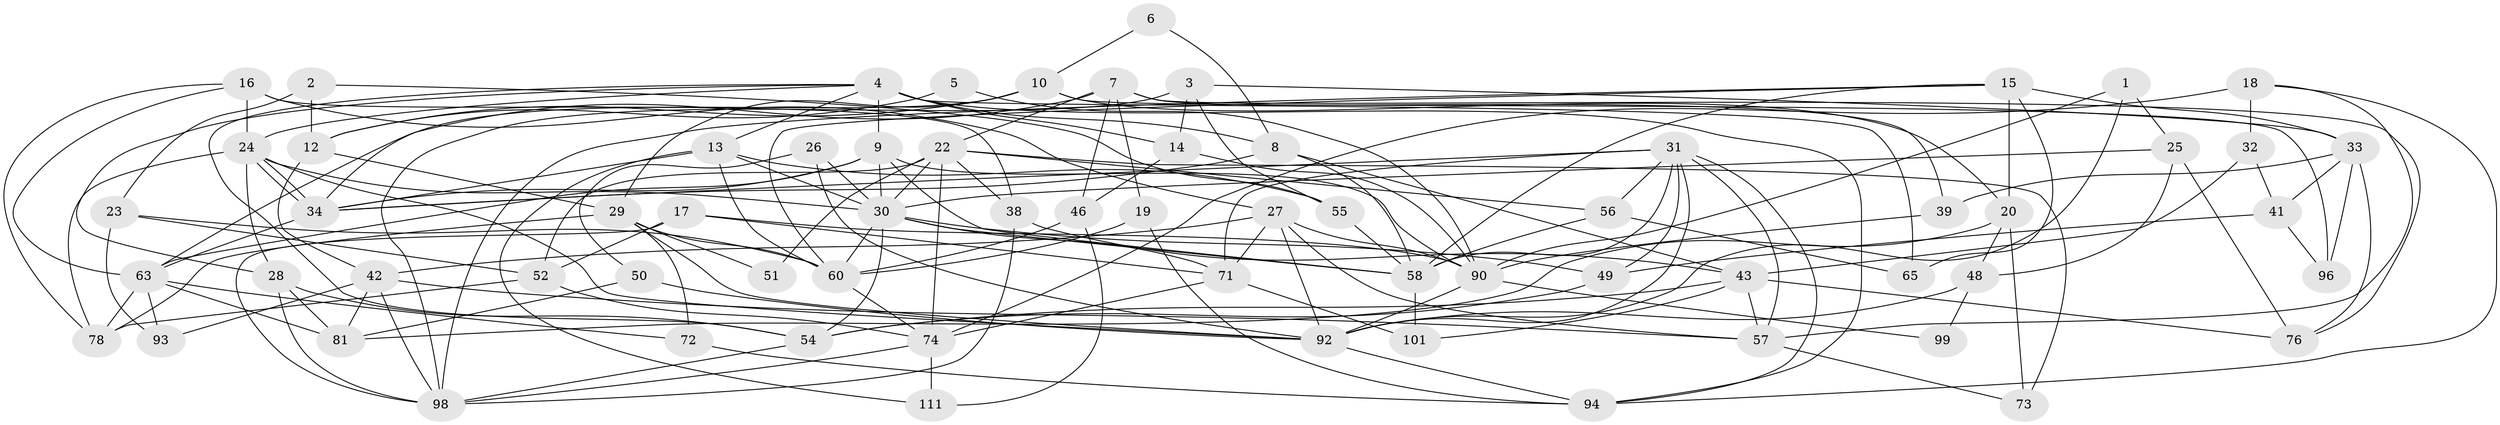 // Generated by graph-tools (version 1.1) at 2025/24/03/03/25 07:24:03]
// undirected, 67 vertices, 171 edges
graph export_dot {
graph [start="1"]
  node [color=gray90,style=filled];
  1 [super="+36"];
  2;
  3 [super="+44"];
  4 [super="+88"];
  5;
  6;
  7 [super="+70"];
  8 [super="+35"];
  9 [super="+40"];
  10 [super="+11"];
  12;
  13 [super="+53"];
  14 [super="+91"];
  15 [super="+64"];
  16;
  17 [super="+21"];
  18 [super="+59"];
  19;
  20 [super="+106"];
  22 [super="+69"];
  23 [super="+84"];
  24 [super="+86"];
  25;
  26;
  27 [super="+45"];
  28 [super="+109"];
  29 [super="+61"];
  30 [super="+82"];
  31 [super="+37"];
  32;
  33 [super="+62"];
  34 [super="+47"];
  38 [super="+105"];
  39;
  41 [super="+89"];
  42;
  43 [super="+102"];
  46 [super="+79"];
  48;
  49;
  50 [super="+97"];
  51;
  52 [super="+87"];
  54 [super="+67"];
  55;
  56 [super="+66"];
  57 [super="+75"];
  58 [super="+80"];
  60 [super="+68"];
  63 [super="+107"];
  65 [super="+77"];
  71 [super="+103"];
  72;
  73;
  74 [super="+83"];
  76;
  78 [super="+85"];
  81 [super="+104"];
  90 [super="+108"];
  92 [super="+95"];
  93;
  94 [super="+110"];
  96;
  98 [super="+100"];
  99;
  101;
  111;
  1 -- 25;
  1 -- 90;
  1 -- 92;
  2 -- 12;
  2 -- 55;
  2 -- 23;
  3 -- 14;
  3 -- 33;
  3 -- 98;
  3 -- 55;
  4 -- 9;
  4 -- 24;
  4 -- 65;
  4 -- 28;
  4 -- 14;
  4 -- 54;
  4 -- 8;
  4 -- 13;
  4 -- 94;
  5 -- 12;
  5 -- 90;
  6 -- 10;
  6 -- 8;
  7 -- 19;
  7 -- 63;
  7 -- 76;
  7 -- 46;
  7 -- 39;
  7 -- 22;
  8 -- 34;
  8 -- 58;
  8 -- 43;
  9 -- 34;
  9 -- 30;
  9 -- 58;
  9 -- 90;
  9 -- 63;
  10 -- 29;
  10 -- 12;
  10 -- 96;
  10 -- 34;
  10 -- 20;
  12 -- 42;
  12 -- 29;
  13 -- 60;
  13 -- 34;
  13 -- 55;
  13 -- 30;
  13 -- 111;
  14 -- 90;
  14 -- 46;
  15 -- 33 [weight=2];
  15 -- 20;
  15 -- 60;
  15 -- 65;
  15 -- 98;
  15 -- 58;
  16 -- 24;
  16 -- 63;
  16 -- 78;
  16 -- 27;
  16 -- 38;
  17 -- 90;
  17 -- 71;
  17 -- 98;
  17 -- 52;
  18 -- 57;
  18 -- 32;
  18 -- 74 [weight=2];
  18 -- 94;
  19 -- 60;
  19 -- 94;
  20 -- 73;
  20 -- 48;
  20 -- 81;
  22 -- 51;
  22 -- 56;
  22 -- 73;
  22 -- 30;
  22 -- 52;
  22 -- 74;
  22 -- 38;
  23 -- 93;
  23 -- 60 [weight=2];
  23 -- 52;
  24 -- 34;
  24 -- 34;
  24 -- 92;
  24 -- 78;
  24 -- 28;
  24 -- 30;
  25 -- 48;
  25 -- 30;
  25 -- 76;
  26 -- 50;
  26 -- 30;
  26 -- 92;
  27 -- 42;
  27 -- 90;
  27 -- 71;
  27 -- 92;
  27 -- 57;
  28 -- 81;
  28 -- 98;
  28 -- 54;
  29 -- 92;
  29 -- 51;
  29 -- 72;
  29 -- 60;
  29 -- 78;
  30 -- 58;
  30 -- 49;
  30 -- 71;
  30 -- 54;
  30 -- 60;
  31 -- 49;
  31 -- 92;
  31 -- 58;
  31 -- 71;
  31 -- 94;
  31 -- 57;
  31 -- 56;
  31 -- 34;
  32 -- 43;
  32 -- 41;
  33 -- 41;
  33 -- 39;
  33 -- 96;
  33 -- 76;
  34 -- 63;
  38 -- 98;
  38 -- 43;
  39 -- 90;
  41 -- 49;
  41 -- 96;
  42 -- 98;
  42 -- 57;
  42 -- 81;
  42 -- 93;
  43 -- 57;
  43 -- 76;
  43 -- 101;
  43 -- 54;
  46 -- 111;
  46 -- 60;
  48 -- 99;
  48 -- 92;
  49 -- 54;
  50 -- 81;
  50 -- 92;
  52 -- 74;
  52 -- 78;
  54 -- 98;
  55 -- 58;
  56 -- 65;
  56 -- 58;
  57 -- 73;
  58 -- 101;
  60 -- 74;
  63 -- 81;
  63 -- 72;
  63 -- 93;
  63 -- 78;
  71 -- 101;
  71 -- 74;
  72 -- 94;
  74 -- 111;
  74 -- 98;
  90 -- 99;
  90 -- 92;
  92 -- 94;
}
